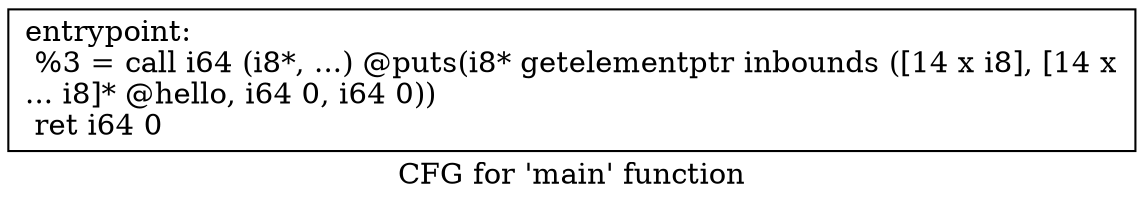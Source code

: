 digraph "CFG for 'main' function" {
	label="CFG for 'main' function";

	Node0x7ff3bac21110 [shape=record,label="{entrypoint:\l  %3 = call i64 (i8*, ...) @puts(i8* getelementptr inbounds ([14 x i8], [14 x\l... i8]* @hello, i64 0, i64 0))\l  ret i64 0\l}"];
}
